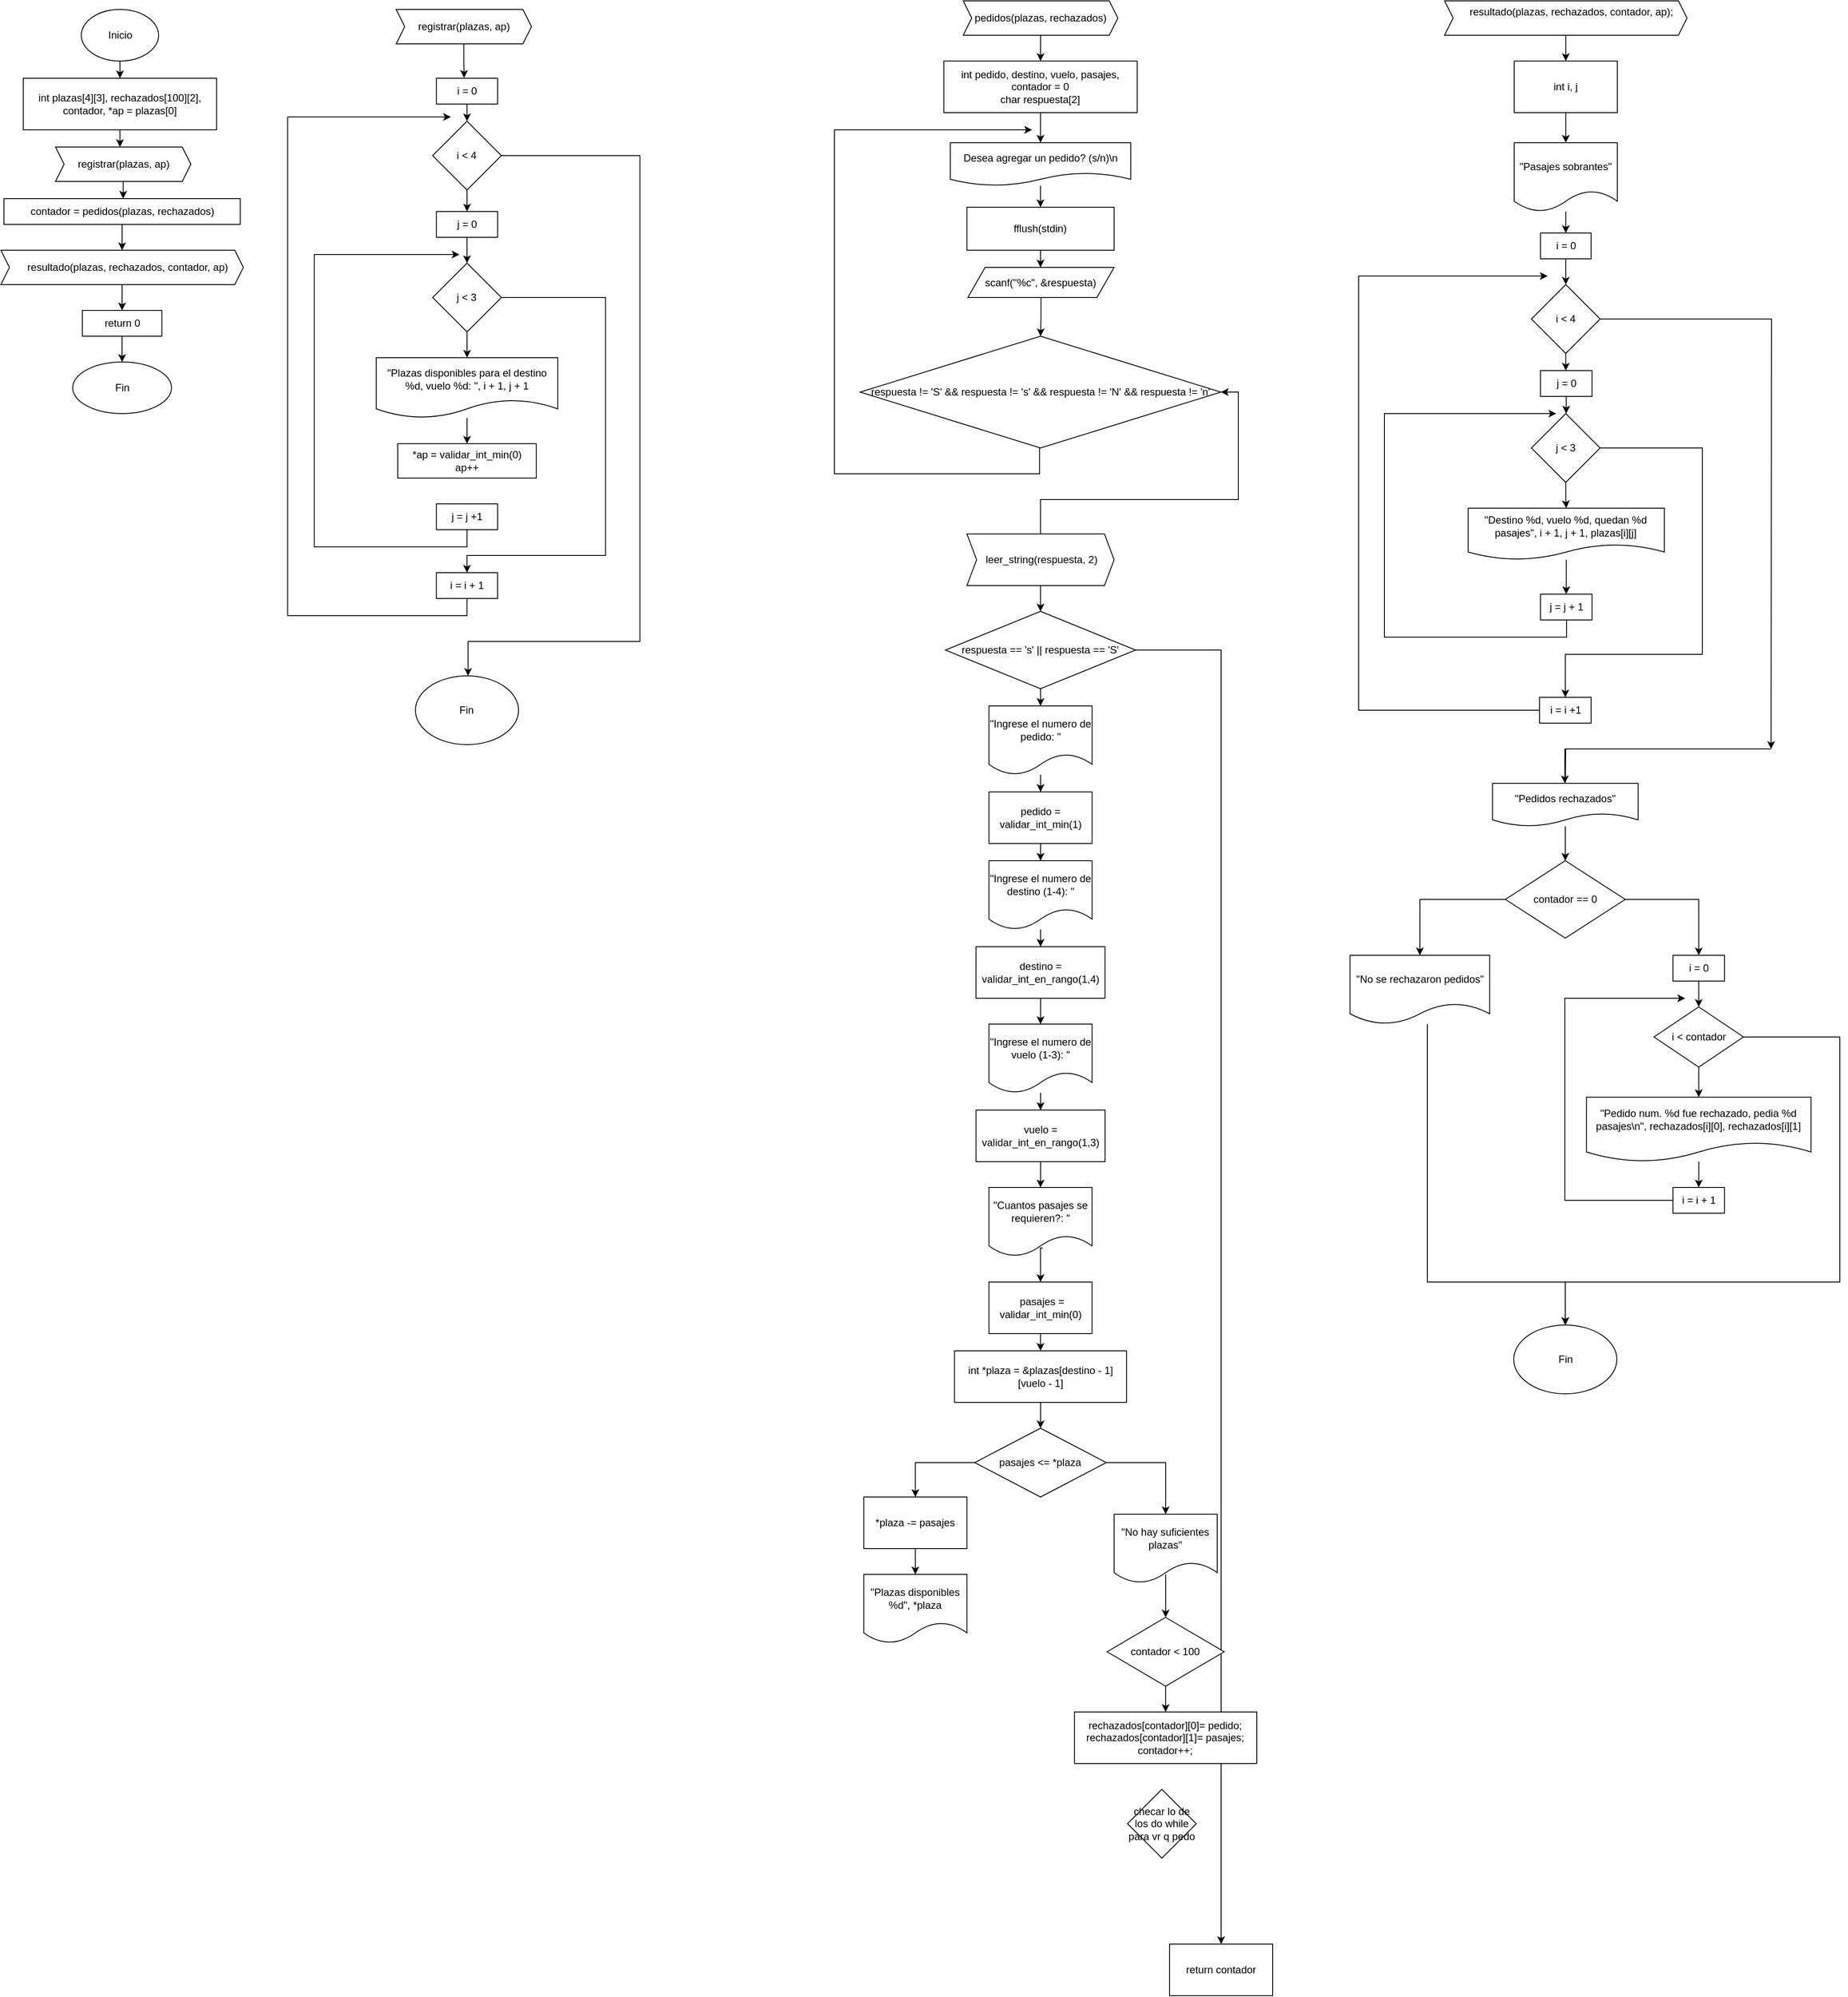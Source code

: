 <mxfile version="26.0.13">
  <diagram name="Page-1" id="MXzUVoiyVlAlxQEYChi9">
    <mxGraphModel dx="1561" dy="761" grid="1" gridSize="10" guides="1" tooltips="1" connect="1" arrows="1" fold="1" page="1" pageScale="1" pageWidth="850" pageHeight="1100" math="0" shadow="0">
      <root>
        <mxCell id="0" />
        <mxCell id="1" parent="0" />
        <mxCell id="Y0ORDH24EpjtyIVhWLws-6" value="" style="edgeStyle=orthogonalEdgeStyle;rounded=0;orthogonalLoop=1;jettySize=auto;html=1;" parent="1" source="Y0ORDH24EpjtyIVhWLws-1" target="Y0ORDH24EpjtyIVhWLws-5" edge="1">
          <mxGeometry relative="1" as="geometry" />
        </mxCell>
        <mxCell id="Y0ORDH24EpjtyIVhWLws-1" value="Inicio" style="ellipse;whiteSpace=wrap;html=1;" parent="1" vertex="1">
          <mxGeometry x="113.59" y="20" width="90" height="60" as="geometry" />
        </mxCell>
        <mxCell id="Y0ORDH24EpjtyIVhWLws-8" value="" style="edgeStyle=orthogonalEdgeStyle;rounded=0;orthogonalLoop=1;jettySize=auto;html=1;" parent="1" source="Y0ORDH24EpjtyIVhWLws-5" edge="1">
          <mxGeometry relative="1" as="geometry">
            <mxPoint x="158.659" y="180" as="targetPoint" />
          </mxGeometry>
        </mxCell>
        <mxCell id="Y0ORDH24EpjtyIVhWLws-5" value="int plazas[4][3], rechazados[100][2], contador, *ap = plazas[0]" style="rounded=0;whiteSpace=wrap;html=1;" parent="1" vertex="1">
          <mxGeometry x="46.09" y="100" width="225" height="60" as="geometry" />
        </mxCell>
        <mxCell id="Y0ORDH24EpjtyIVhWLws-17" value="" style="edgeStyle=orthogonalEdgeStyle;rounded=0;orthogonalLoop=1;jettySize=auto;html=1;" parent="1" source="Y0ORDH24EpjtyIVhWLws-14" edge="1">
          <mxGeometry relative="1" as="geometry">
            <mxPoint x="162.383" y="240" as="targetPoint" />
          </mxGeometry>
        </mxCell>
        <mxCell id="Y0ORDH24EpjtyIVhWLws-14" value="registrar(plazas, ap)" style="shape=step;perimeter=stepPerimeter;whiteSpace=wrap;html=1;fixedSize=1;size=10;" parent="1" vertex="1">
          <mxGeometry x="83.59" y="180" width="157.5" height="40" as="geometry" />
        </mxCell>
        <mxCell id="Y0ORDH24EpjtyIVhWLws-20" value="" style="edgeStyle=orthogonalEdgeStyle;rounded=0;orthogonalLoop=1;jettySize=auto;html=1;" parent="1" source="Y0ORDH24EpjtyIVhWLws-18" target="Y0ORDH24EpjtyIVhWLws-19" edge="1">
          <mxGeometry relative="1" as="geometry" />
        </mxCell>
        <mxCell id="Y0ORDH24EpjtyIVhWLws-18" value="contador = pedidos(plazas, rechazados)" style="rounded=0;whiteSpace=wrap;html=1;" parent="1" vertex="1">
          <mxGeometry x="23.59" y="240" width="275.01" height="30" as="geometry" />
        </mxCell>
        <mxCell id="Y0ORDH24EpjtyIVhWLws-22" value="" style="edgeStyle=orthogonalEdgeStyle;rounded=0;orthogonalLoop=1;jettySize=auto;html=1;" parent="1" source="Y0ORDH24EpjtyIVhWLws-19" target="Y0ORDH24EpjtyIVhWLws-21" edge="1">
          <mxGeometry relative="1" as="geometry" />
        </mxCell>
        <mxCell id="Y0ORDH24EpjtyIVhWLws-19" value="&lt;div&gt;&amp;nbsp; &amp;nbsp; resultado(plazas, rechazados, contador, ap)&lt;/div&gt;" style="shape=step;perimeter=stepPerimeter;whiteSpace=wrap;html=1;fixedSize=1;size=10;" parent="1" vertex="1">
          <mxGeometry x="20" y="300" width="282.18" height="40" as="geometry" />
        </mxCell>
        <mxCell id="Y0ORDH24EpjtyIVhWLws-24" value="" style="edgeStyle=orthogonalEdgeStyle;rounded=0;orthogonalLoop=1;jettySize=auto;html=1;" parent="1" source="Y0ORDH24EpjtyIVhWLws-21" target="Y0ORDH24EpjtyIVhWLws-23" edge="1">
          <mxGeometry relative="1" as="geometry" />
        </mxCell>
        <mxCell id="Y0ORDH24EpjtyIVhWLws-21" value="return 0" style="rounded=0;whiteSpace=wrap;html=1;" parent="1" vertex="1">
          <mxGeometry x="114.84" y="370" width="92.5" height="30" as="geometry" />
        </mxCell>
        <mxCell id="Y0ORDH24EpjtyIVhWLws-23" value="Fin" style="ellipse;whiteSpace=wrap;html=1;" parent="1" vertex="1">
          <mxGeometry x="103.59" y="430" width="115" height="60" as="geometry" />
        </mxCell>
        <mxCell id="Y0ORDH24EpjtyIVhWLws-38" value="" style="edgeStyle=orthogonalEdgeStyle;rounded=0;orthogonalLoop=1;jettySize=auto;html=1;" parent="1" source="Y0ORDH24EpjtyIVhWLws-26" target="Y0ORDH24EpjtyIVhWLws-32" edge="1">
          <mxGeometry relative="1" as="geometry" />
        </mxCell>
        <mxCell id="Y0ORDH24EpjtyIVhWLws-26" value="int pedido, destino, vuelo, pasajes, contador = 0&lt;div&gt;char respuesta[2]&lt;/div&gt;" style="rounded=0;whiteSpace=wrap;html=1;" parent="1" vertex="1">
          <mxGeometry x="1117.34" y="80" width="225" height="60" as="geometry" />
        </mxCell>
        <mxCell id="Y0ORDH24EpjtyIVhWLws-37" style="edgeStyle=orthogonalEdgeStyle;rounded=0;orthogonalLoop=1;jettySize=auto;html=1;" parent="1" edge="1">
          <mxGeometry relative="1" as="geometry">
            <mxPoint x="1220" y="160" as="targetPoint" />
            <mxPoint x="1228.68" y="529.998" as="sourcePoint" />
            <Array as="points">
              <mxPoint x="1229" y="560" />
              <mxPoint x="990" y="560" />
              <mxPoint x="990" y="160" />
            </Array>
          </mxGeometry>
        </mxCell>
        <mxCell id="Y0ORDH24EpjtyIVhWLws-29" value="respuesta != &#39;S&#39; &amp;amp;&amp;amp; respuesta != &#39;s&#39; &amp;amp;&amp;amp; respuesta != &#39;N&#39; &amp;amp;&amp;amp; respuesta != &#39;n&#39;" style="rhombus;whiteSpace=wrap;html=1;" parent="1" vertex="1">
          <mxGeometry x="1020" y="400" width="419.69" height="130" as="geometry" />
        </mxCell>
        <mxCell id="Y0ORDH24EpjtyIVhWLws-41" value="" style="edgeStyle=orthogonalEdgeStyle;rounded=0;orthogonalLoop=1;jettySize=auto;html=1;" parent="1" source="Y0ORDH24EpjtyIVhWLws-31" edge="1">
          <mxGeometry relative="1" as="geometry">
            <mxPoint x="1229.829" y="320" as="targetPoint" />
          </mxGeometry>
        </mxCell>
        <mxCell id="Y0ORDH24EpjtyIVhWLws-31" value="fflush(stdin)" style="rounded=0;whiteSpace=wrap;html=1;" parent="1" vertex="1">
          <mxGeometry x="1144.21" y="250" width="171.25" height="50" as="geometry" />
        </mxCell>
        <mxCell id="Y0ORDH24EpjtyIVhWLws-40" value="" style="edgeStyle=orthogonalEdgeStyle;rounded=0;orthogonalLoop=1;jettySize=auto;html=1;" parent="1" source="Y0ORDH24EpjtyIVhWLws-32" target="Y0ORDH24EpjtyIVhWLws-31" edge="1">
          <mxGeometry relative="1" as="geometry" />
        </mxCell>
        <mxCell id="Y0ORDH24EpjtyIVhWLws-32" value="Desea agregar un pedido? (s/n)\n" style="shape=document;whiteSpace=wrap;html=1;boundedLbl=1;" parent="1" vertex="1">
          <mxGeometry x="1124.84" y="175" width="210" height="50" as="geometry" />
        </mxCell>
        <mxCell id="Y0ORDH24EpjtyIVhWLws-42" value="" style="edgeStyle=orthogonalEdgeStyle;rounded=0;orthogonalLoop=1;jettySize=auto;html=1;exitX=0.5;exitY=1;exitDx=0;exitDy=0;" parent="1" source="Y0ORDH24EpjtyIVhWLws-173" target="Y0ORDH24EpjtyIVhWLws-29" edge="1">
          <mxGeometry relative="1" as="geometry">
            <mxPoint x="1229.829" y="380" as="sourcePoint" />
          </mxGeometry>
        </mxCell>
        <mxCell id="Y0ORDH24EpjtyIVhWLws-49" style="edgeStyle=orthogonalEdgeStyle;rounded=0;orthogonalLoop=1;jettySize=auto;html=1;entryX=1;entryY=0.5;entryDx=0;entryDy=0;" parent="1" source="Y0ORDH24EpjtyIVhWLws-34" target="Y0ORDH24EpjtyIVhWLws-29" edge="1">
          <mxGeometry relative="1" as="geometry">
            <Array as="points">
              <mxPoint x="1230" y="590" />
              <mxPoint x="1460" y="590" />
              <mxPoint x="1460" y="465" />
            </Array>
          </mxGeometry>
        </mxCell>
        <mxCell id="Y0ORDH24EpjtyIVhWLws-76" value="" style="edgeStyle=orthogonalEdgeStyle;rounded=0;orthogonalLoop=1;jettySize=auto;html=1;" parent="1" source="Y0ORDH24EpjtyIVhWLws-34" target="Y0ORDH24EpjtyIVhWLws-50" edge="1">
          <mxGeometry relative="1" as="geometry" />
        </mxCell>
        <mxCell id="Y0ORDH24EpjtyIVhWLws-34" value="&amp;nbsp;leer_string(respuesta, 2)" style="shape=step;perimeter=stepPerimeter;whiteSpace=wrap;html=1;fixedSize=1;size=11.24;" parent="1" vertex="1">
          <mxGeometry x="1144.23" y="630" width="171.24" height="60" as="geometry" />
        </mxCell>
        <mxCell id="Y0ORDH24EpjtyIVhWLws-79" value="" style="edgeStyle=orthogonalEdgeStyle;rounded=0;orthogonalLoop=1;jettySize=auto;html=1;" parent="1" source="Y0ORDH24EpjtyIVhWLws-50" target="Y0ORDH24EpjtyIVhWLws-51" edge="1">
          <mxGeometry relative="1" as="geometry" />
        </mxCell>
        <mxCell id="Y0ORDH24EpjtyIVhWLws-172" style="edgeStyle=orthogonalEdgeStyle;rounded=0;orthogonalLoop=1;jettySize=auto;html=1;entryX=0.5;entryY=0;entryDx=0;entryDy=0;" parent="1" source="Y0ORDH24EpjtyIVhWLws-50" target="Y0ORDH24EpjtyIVhWLws-73" edge="1">
          <mxGeometry relative="1" as="geometry">
            <mxPoint x="1520" y="2220" as="targetPoint" />
          </mxGeometry>
        </mxCell>
        <mxCell id="Y0ORDH24EpjtyIVhWLws-50" value="respuesta == &#39;s&#39; || respuesta == &#39;S&#39;" style="rhombus;whiteSpace=wrap;html=1;" parent="1" vertex="1">
          <mxGeometry x="1119.2" y="720" width="221.26" height="90" as="geometry" />
        </mxCell>
        <mxCell id="Y0ORDH24EpjtyIVhWLws-82" style="edgeStyle=orthogonalEdgeStyle;rounded=0;orthogonalLoop=1;jettySize=auto;html=1;entryX=0.5;entryY=0;entryDx=0;entryDy=0;" parent="1" source="Y0ORDH24EpjtyIVhWLws-51" target="Y0ORDH24EpjtyIVhWLws-52" edge="1">
          <mxGeometry relative="1" as="geometry" />
        </mxCell>
        <mxCell id="Y0ORDH24EpjtyIVhWLws-51" value="&quot;Ingrese el numero de pedido: &quot;" style="shape=document;whiteSpace=wrap;html=1;boundedLbl=1;" parent="1" vertex="1">
          <mxGeometry x="1169.85" y="830" width="120" height="80" as="geometry" />
        </mxCell>
        <mxCell id="Y0ORDH24EpjtyIVhWLws-83" style="edgeStyle=orthogonalEdgeStyle;rounded=0;orthogonalLoop=1;jettySize=auto;html=1;entryX=0.5;entryY=0;entryDx=0;entryDy=0;" parent="1" source="Y0ORDH24EpjtyIVhWLws-52" target="Y0ORDH24EpjtyIVhWLws-53" edge="1">
          <mxGeometry relative="1" as="geometry" />
        </mxCell>
        <mxCell id="Y0ORDH24EpjtyIVhWLws-52" value="pedido = validar_int_min(1)" style="rounded=0;whiteSpace=wrap;html=1;" parent="1" vertex="1">
          <mxGeometry x="1169.85" y="930" width="120" height="60" as="geometry" />
        </mxCell>
        <mxCell id="Y0ORDH24EpjtyIVhWLws-84" style="edgeStyle=orthogonalEdgeStyle;rounded=0;orthogonalLoop=1;jettySize=auto;html=1;entryX=0.5;entryY=0;entryDx=0;entryDy=0;" parent="1" source="Y0ORDH24EpjtyIVhWLws-53" target="Y0ORDH24EpjtyIVhWLws-54" edge="1">
          <mxGeometry relative="1" as="geometry" />
        </mxCell>
        <mxCell id="Y0ORDH24EpjtyIVhWLws-53" value="&quot;Ingrese el numero de destino (1-4): &quot;" style="shape=document;whiteSpace=wrap;html=1;boundedLbl=1;" parent="1" vertex="1">
          <mxGeometry x="1169.85" y="1010" width="120" height="80" as="geometry" />
        </mxCell>
        <mxCell id="Y0ORDH24EpjtyIVhWLws-86" style="edgeStyle=orthogonalEdgeStyle;rounded=0;orthogonalLoop=1;jettySize=auto;html=1;entryX=0.5;entryY=0;entryDx=0;entryDy=0;" parent="1" source="Y0ORDH24EpjtyIVhWLws-54" target="Y0ORDH24EpjtyIVhWLws-55" edge="1">
          <mxGeometry relative="1" as="geometry" />
        </mxCell>
        <mxCell id="Y0ORDH24EpjtyIVhWLws-54" value="destino = validar_int_en_rango(1,4)" style="rounded=0;whiteSpace=wrap;html=1;" parent="1" vertex="1">
          <mxGeometry x="1154.75" y="1110" width="150.15" height="60" as="geometry" />
        </mxCell>
        <mxCell id="Y0ORDH24EpjtyIVhWLws-87" style="edgeStyle=orthogonalEdgeStyle;rounded=0;orthogonalLoop=1;jettySize=auto;html=1;entryX=0.5;entryY=0;entryDx=0;entryDy=0;" parent="1" source="Y0ORDH24EpjtyIVhWLws-55" target="Y0ORDH24EpjtyIVhWLws-56" edge="1">
          <mxGeometry relative="1" as="geometry" />
        </mxCell>
        <mxCell id="Y0ORDH24EpjtyIVhWLws-55" value="&quot;Ingrese el numero de vuelo (1-3): &quot;" style="shape=document;whiteSpace=wrap;html=1;boundedLbl=1;" parent="1" vertex="1">
          <mxGeometry x="1169.85" y="1200" width="120" height="80" as="geometry" />
        </mxCell>
        <mxCell id="Y0ORDH24EpjtyIVhWLws-89" style="edgeStyle=orthogonalEdgeStyle;rounded=0;orthogonalLoop=1;jettySize=auto;html=1;entryX=0.5;entryY=0;entryDx=0;entryDy=0;" parent="1" source="Y0ORDH24EpjtyIVhWLws-56" target="Y0ORDH24EpjtyIVhWLws-57" edge="1">
          <mxGeometry relative="1" as="geometry" />
        </mxCell>
        <mxCell id="Y0ORDH24EpjtyIVhWLws-56" value="vuelo = validar_int_en_rango(1,3)" style="rounded=0;whiteSpace=wrap;html=1;" parent="1" vertex="1">
          <mxGeometry x="1154.78" y="1300" width="150.15" height="60" as="geometry" />
        </mxCell>
        <mxCell id="Y0ORDH24EpjtyIVhWLws-91" style="edgeStyle=orthogonalEdgeStyle;rounded=0;orthogonalLoop=1;jettySize=auto;html=1;entryX=0.5;entryY=0;entryDx=0;entryDy=0;exitX=0.521;exitY=0.879;exitDx=0;exitDy=0;exitPerimeter=0;" parent="1" source="Y0ORDH24EpjtyIVhWLws-57" target="Y0ORDH24EpjtyIVhWLws-58" edge="1">
          <mxGeometry relative="1" as="geometry" />
        </mxCell>
        <mxCell id="Y0ORDH24EpjtyIVhWLws-57" value="&quot;Cuantos pasajes se requieren?: &quot;" style="shape=document;whiteSpace=wrap;html=1;boundedLbl=1;" parent="1" vertex="1">
          <mxGeometry x="1169.83" y="1390" width="120" height="80" as="geometry" />
        </mxCell>
        <mxCell id="Y0ORDH24EpjtyIVhWLws-171" value="" style="edgeStyle=orthogonalEdgeStyle;rounded=0;orthogonalLoop=1;jettySize=auto;html=1;" parent="1" source="Y0ORDH24EpjtyIVhWLws-58" target="Y0ORDH24EpjtyIVhWLws-59" edge="1">
          <mxGeometry relative="1" as="geometry" />
        </mxCell>
        <mxCell id="Y0ORDH24EpjtyIVhWLws-58" value="&amp;nbsp;pasajes = validar_int_min(0)" style="rounded=0;whiteSpace=wrap;html=1;" parent="1" vertex="1">
          <mxGeometry x="1169.83" y="1500" width="120" height="60" as="geometry" />
        </mxCell>
        <mxCell id="Y0ORDH24EpjtyIVhWLws-92" value="" style="edgeStyle=orthogonalEdgeStyle;rounded=0;orthogonalLoop=1;jettySize=auto;html=1;" parent="1" source="Y0ORDH24EpjtyIVhWLws-59" target="Y0ORDH24EpjtyIVhWLws-60" edge="1">
          <mxGeometry relative="1" as="geometry" />
        </mxCell>
        <mxCell id="Y0ORDH24EpjtyIVhWLws-59" value="int *plaza = &amp;amp;plazas[destino - 1][vuelo - 1]" style="rounded=0;whiteSpace=wrap;html=1;" parent="1" vertex="1">
          <mxGeometry x="1129.77" y="1580" width="200.17" height="60" as="geometry" />
        </mxCell>
        <mxCell id="Y0ORDH24EpjtyIVhWLws-62" style="edgeStyle=orthogonalEdgeStyle;rounded=0;orthogonalLoop=1;jettySize=auto;html=1;exitX=0;exitY=0.5;exitDx=0;exitDy=0;entryX=0.5;entryY=0;entryDx=0;entryDy=0;" parent="1" source="Y0ORDH24EpjtyIVhWLws-60" target="Y0ORDH24EpjtyIVhWLws-61" edge="1">
          <mxGeometry relative="1" as="geometry" />
        </mxCell>
        <mxCell id="Y0ORDH24EpjtyIVhWLws-66" style="edgeStyle=orthogonalEdgeStyle;rounded=0;orthogonalLoop=1;jettySize=auto;html=1;entryX=0.5;entryY=0;entryDx=0;entryDy=0;" parent="1" source="Y0ORDH24EpjtyIVhWLws-60" target="Y0ORDH24EpjtyIVhWLws-65" edge="1">
          <mxGeometry relative="1" as="geometry" />
        </mxCell>
        <mxCell id="Y0ORDH24EpjtyIVhWLws-60" value="pasajes &amp;lt;= *plaza" style="rhombus;whiteSpace=wrap;html=1;" parent="1" vertex="1">
          <mxGeometry x="1153.27" y="1670" width="153.12" height="80" as="geometry" />
        </mxCell>
        <mxCell id="Y0ORDH24EpjtyIVhWLws-93" value="" style="edgeStyle=orthogonalEdgeStyle;rounded=0;orthogonalLoop=1;jettySize=auto;html=1;" parent="1" source="Y0ORDH24EpjtyIVhWLws-61" target="Y0ORDH24EpjtyIVhWLws-64" edge="1">
          <mxGeometry relative="1" as="geometry" />
        </mxCell>
        <mxCell id="Y0ORDH24EpjtyIVhWLws-61" value="*plaza -= pasajes" style="rounded=0;whiteSpace=wrap;html=1;" parent="1" vertex="1">
          <mxGeometry x="1024.21" y="1750" width="120" height="60" as="geometry" />
        </mxCell>
        <mxCell id="Y0ORDH24EpjtyIVhWLws-64" value="&quot;Plazas disponibles %d&quot;, *plaza" style="shape=document;whiteSpace=wrap;html=1;boundedLbl=1;" parent="1" vertex="1">
          <mxGeometry x="1024.21" y="1840" width="120" height="80" as="geometry" />
        </mxCell>
        <mxCell id="Y0ORDH24EpjtyIVhWLws-70" value="" style="edgeStyle=orthogonalEdgeStyle;rounded=0;orthogonalLoop=1;jettySize=auto;html=1;exitX=0.5;exitY=0.875;exitDx=0;exitDy=0;exitPerimeter=0;" parent="1" source="Y0ORDH24EpjtyIVhWLws-65" target="Y0ORDH24EpjtyIVhWLws-67" edge="1">
          <mxGeometry relative="1" as="geometry" />
        </mxCell>
        <mxCell id="Y0ORDH24EpjtyIVhWLws-65" value="&quot;No hay suficientes plazas&quot;" style="shape=document;whiteSpace=wrap;html=1;boundedLbl=1;" parent="1" vertex="1">
          <mxGeometry x="1315.46" y="1770" width="120" height="80" as="geometry" />
        </mxCell>
        <mxCell id="Y0ORDH24EpjtyIVhWLws-71" value="" style="edgeStyle=orthogonalEdgeStyle;rounded=0;orthogonalLoop=1;jettySize=auto;html=1;" parent="1" source="Y0ORDH24EpjtyIVhWLws-67" target="Y0ORDH24EpjtyIVhWLws-68" edge="1">
          <mxGeometry relative="1" as="geometry" />
        </mxCell>
        <mxCell id="Y0ORDH24EpjtyIVhWLws-67" value="contador &amp;lt; 100" style="rhombus;whiteSpace=wrap;html=1;" parent="1" vertex="1">
          <mxGeometry x="1307.33" y="1890" width="136.25" height="80" as="geometry" />
        </mxCell>
        <mxCell id="Y0ORDH24EpjtyIVhWLws-68" value="&lt;div&gt;rechazados[contador][0]= pedido;&lt;/div&gt;&lt;div&gt;rechazados[contador][1]= pasajes;&lt;/div&gt;&lt;div&gt;&lt;span style=&quot;background-color: transparent; color: light-dark(rgb(0, 0, 0), rgb(255, 255, 255));&quot;&gt;contador++;&lt;/span&gt;&lt;/div&gt;" style="rounded=0;whiteSpace=wrap;html=1;" parent="1" vertex="1">
          <mxGeometry x="1269.36" y="2000" width="212.19" height="60" as="geometry" />
        </mxCell>
        <mxCell id="Y0ORDH24EpjtyIVhWLws-72" value="checar lo de los do while para vr q pedo" style="rhombus;whiteSpace=wrap;html=1;" parent="1" vertex="1">
          <mxGeometry x="1331.09" y="2090" width="80" height="80" as="geometry" />
        </mxCell>
        <mxCell id="Y0ORDH24EpjtyIVhWLws-73" value="return contador" style="rounded=0;whiteSpace=wrap;html=1;" parent="1" vertex="1">
          <mxGeometry x="1380" y="2270" width="120" height="60" as="geometry" />
        </mxCell>
        <mxCell id="Y0ORDH24EpjtyIVhWLws-75" value="" style="edgeStyle=orthogonalEdgeStyle;rounded=0;orthogonalLoop=1;jettySize=auto;html=1;" parent="1" source="Y0ORDH24EpjtyIVhWLws-74" target="Y0ORDH24EpjtyIVhWLws-26" edge="1">
          <mxGeometry relative="1" as="geometry" />
        </mxCell>
        <mxCell id="Y0ORDH24EpjtyIVhWLws-74" value="pedidos(plazas, rechazados)" style="shape=step;perimeter=stepPerimeter;whiteSpace=wrap;html=1;fixedSize=1;size=10;" parent="1" vertex="1">
          <mxGeometry x="1139.85" y="10" width="180" height="40" as="geometry" />
        </mxCell>
        <mxCell id="Y0ORDH24EpjtyIVhWLws-94" value="registrar(plazas, ap)" style="shape=step;perimeter=stepPerimeter;whiteSpace=wrap;html=1;fixedSize=1;size=10;" parent="1" vertex="1">
          <mxGeometry x="480" y="20" width="157.5" height="40" as="geometry" />
        </mxCell>
        <mxCell id="oZeyRn-e2W6UVCqxWN6G-3" style="edgeStyle=orthogonalEdgeStyle;rounded=0;orthogonalLoop=1;jettySize=auto;html=1;entryX=0.5;entryY=0;entryDx=0;entryDy=0;" edge="1" parent="1" source="Y0ORDH24EpjtyIVhWLws-96" target="Y0ORDH24EpjtyIVhWLws-97">
          <mxGeometry relative="1" as="geometry" />
        </mxCell>
        <mxCell id="Y0ORDH24EpjtyIVhWLws-96" value="i = 0" style="rounded=0;whiteSpace=wrap;html=1;" parent="1" vertex="1">
          <mxGeometry x="526.84" y="100" width="71.25" height="30" as="geometry" />
        </mxCell>
        <mxCell id="Y0ORDH24EpjtyIVhWLws-103" value="" style="edgeStyle=orthogonalEdgeStyle;rounded=0;orthogonalLoop=1;jettySize=auto;html=1;" parent="1" source="Y0ORDH24EpjtyIVhWLws-97" target="Y0ORDH24EpjtyIVhWLws-102" edge="1">
          <mxGeometry relative="1" as="geometry" />
        </mxCell>
        <mxCell id="Y0ORDH24EpjtyIVhWLws-119" style="edgeStyle=orthogonalEdgeStyle;rounded=0;orthogonalLoop=1;jettySize=auto;html=1;exitX=1;exitY=0.5;exitDx=0;exitDy=0;" parent="1" source="Y0ORDH24EpjtyIVhWLws-97" target="Y0ORDH24EpjtyIVhWLws-118" edge="1">
          <mxGeometry relative="1" as="geometry">
            <Array as="points">
              <mxPoint x="763.7" y="190" />
              <mxPoint x="763.7" y="755" />
              <mxPoint x="563.7" y="755" />
            </Array>
          </mxGeometry>
        </mxCell>
        <mxCell id="Y0ORDH24EpjtyIVhWLws-97" value="i &amp;lt; 4" style="rhombus;whiteSpace=wrap;html=1;" parent="1" vertex="1">
          <mxGeometry x="522.45" y="150" width="80" height="80" as="geometry" />
        </mxCell>
        <mxCell id="Y0ORDH24EpjtyIVhWLws-105" value="" style="edgeStyle=orthogonalEdgeStyle;rounded=0;orthogonalLoop=1;jettySize=auto;html=1;" parent="1" source="Y0ORDH24EpjtyIVhWLws-102" target="Y0ORDH24EpjtyIVhWLws-104" edge="1">
          <mxGeometry relative="1" as="geometry" />
        </mxCell>
        <mxCell id="Y0ORDH24EpjtyIVhWLws-102" value="j = 0" style="rounded=0;whiteSpace=wrap;html=1;" parent="1" vertex="1">
          <mxGeometry x="526.84" y="255" width="71.25" height="30" as="geometry" />
        </mxCell>
        <mxCell id="Y0ORDH24EpjtyIVhWLws-107" value="" style="edgeStyle=orthogonalEdgeStyle;rounded=0;orthogonalLoop=1;jettySize=auto;html=1;" parent="1" source="Y0ORDH24EpjtyIVhWLws-104" target="Y0ORDH24EpjtyIVhWLws-106" edge="1">
          <mxGeometry relative="1" as="geometry" />
        </mxCell>
        <mxCell id="Y0ORDH24EpjtyIVhWLws-115" style="edgeStyle=orthogonalEdgeStyle;rounded=0;orthogonalLoop=1;jettySize=auto;html=1;exitX=1;exitY=0.5;exitDx=0;exitDy=0;entryX=0.5;entryY=0;entryDx=0;entryDy=0;" parent="1" source="Y0ORDH24EpjtyIVhWLws-104" target="Y0ORDH24EpjtyIVhWLws-114" edge="1">
          <mxGeometry relative="1" as="geometry">
            <Array as="points">
              <mxPoint x="723.7" y="355" />
              <mxPoint x="723.7" y="655" />
              <mxPoint x="562.7" y="655" />
            </Array>
          </mxGeometry>
        </mxCell>
        <mxCell id="Y0ORDH24EpjtyIVhWLws-104" value="j &amp;lt; 3" style="rhombus;whiteSpace=wrap;html=1;" parent="1" vertex="1">
          <mxGeometry x="522.47" y="315" width="80" height="80" as="geometry" />
        </mxCell>
        <mxCell id="Y0ORDH24EpjtyIVhWLws-111" value="" style="edgeStyle=orthogonalEdgeStyle;rounded=0;orthogonalLoop=1;jettySize=auto;html=1;" parent="1" source="Y0ORDH24EpjtyIVhWLws-106" target="Y0ORDH24EpjtyIVhWLws-108" edge="1">
          <mxGeometry relative="1" as="geometry" />
        </mxCell>
        <mxCell id="Y0ORDH24EpjtyIVhWLws-106" value="&quot;Plazas disponibles para el destino %d, vuelo %d: &quot;, i + 1, j + 1" style="shape=document;whiteSpace=wrap;html=1;boundedLbl=1;" parent="1" vertex="1">
          <mxGeometry x="456.85" y="425" width="211.23" height="70" as="geometry" />
        </mxCell>
        <mxCell id="Y0ORDH24EpjtyIVhWLws-108" value="*ap = validar_int_min(0)&lt;div&gt;ap++&lt;/div&gt;" style="rounded=0;whiteSpace=wrap;html=1;" parent="1" vertex="1">
          <mxGeometry x="481.83" y="525" width="161.25" height="40" as="geometry" />
        </mxCell>
        <mxCell id="Y0ORDH24EpjtyIVhWLws-113" style="edgeStyle=orthogonalEdgeStyle;rounded=0;orthogonalLoop=1;jettySize=auto;html=1;" parent="1" source="Y0ORDH24EpjtyIVhWLws-112" edge="1">
          <mxGeometry relative="1" as="geometry">
            <mxPoint x="553.7" y="305" as="targetPoint" />
            <Array as="points">
              <mxPoint x="562.7" y="645" />
              <mxPoint x="384.7" y="645" />
              <mxPoint x="384.7" y="305" />
            </Array>
          </mxGeometry>
        </mxCell>
        <mxCell id="Y0ORDH24EpjtyIVhWLws-112" value="j = j +1" style="rounded=0;whiteSpace=wrap;html=1;" parent="1" vertex="1">
          <mxGeometry x="526.83" y="595" width="71.25" height="30" as="geometry" />
        </mxCell>
        <mxCell id="Y0ORDH24EpjtyIVhWLws-116" style="edgeStyle=orthogonalEdgeStyle;rounded=0;orthogonalLoop=1;jettySize=auto;html=1;exitX=0.5;exitY=1;exitDx=0;exitDy=0;" parent="1" source="Y0ORDH24EpjtyIVhWLws-114" edge="1">
          <mxGeometry relative="1" as="geometry">
            <mxPoint x="543.7" y="145" as="targetPoint" />
            <mxPoint x="436.82" y="690.034" as="sourcePoint" />
            <Array as="points">
              <mxPoint x="562.7" y="725" />
              <mxPoint x="353.7" y="725" />
              <mxPoint x="353.7" y="145" />
            </Array>
          </mxGeometry>
        </mxCell>
        <mxCell id="Y0ORDH24EpjtyIVhWLws-114" value="i = i + 1" style="rounded=0;whiteSpace=wrap;html=1;" parent="1" vertex="1">
          <mxGeometry x="526.82" y="675" width="71.25" height="30" as="geometry" />
        </mxCell>
        <mxCell id="Y0ORDH24EpjtyIVhWLws-118" value="Fin" style="ellipse;whiteSpace=wrap;html=1;" parent="1" vertex="1">
          <mxGeometry x="502.44" y="795" width="120" height="80" as="geometry" />
        </mxCell>
        <mxCell id="Y0ORDH24EpjtyIVhWLws-122" value="" style="edgeStyle=orthogonalEdgeStyle;rounded=0;orthogonalLoop=1;jettySize=auto;html=1;" parent="1" source="Y0ORDH24EpjtyIVhWLws-120" target="Y0ORDH24EpjtyIVhWLws-121" edge="1">
          <mxGeometry relative="1" as="geometry" />
        </mxCell>
        <mxCell id="Y0ORDH24EpjtyIVhWLws-120" value="&lt;div&gt;&amp;nbsp; &amp;nbsp; resultado(plazas, rechazados, contador, ap);&lt;/div&gt;&lt;div&gt;&lt;br&gt;&lt;/div&gt;" style="shape=step;perimeter=stepPerimeter;whiteSpace=wrap;html=1;fixedSize=1;size=10;" parent="1" vertex="1">
          <mxGeometry x="1700" y="10" width="282.18" height="40" as="geometry" />
        </mxCell>
        <mxCell id="Y0ORDH24EpjtyIVhWLws-124" value="" style="edgeStyle=orthogonalEdgeStyle;rounded=0;orthogonalLoop=1;jettySize=auto;html=1;" parent="1" source="Y0ORDH24EpjtyIVhWLws-121" target="Y0ORDH24EpjtyIVhWLws-123" edge="1">
          <mxGeometry relative="1" as="geometry" />
        </mxCell>
        <mxCell id="Y0ORDH24EpjtyIVhWLws-121" value="int i, j" style="rounded=0;whiteSpace=wrap;html=1;" parent="1" vertex="1">
          <mxGeometry x="1781.09" y="80" width="120" height="60" as="geometry" />
        </mxCell>
        <mxCell id="Y0ORDH24EpjtyIVhWLws-127" value="" style="edgeStyle=orthogonalEdgeStyle;rounded=0;orthogonalLoop=1;jettySize=auto;html=1;" parent="1" source="Y0ORDH24EpjtyIVhWLws-123" target="Y0ORDH24EpjtyIVhWLws-126" edge="1">
          <mxGeometry relative="1" as="geometry" />
        </mxCell>
        <mxCell id="Y0ORDH24EpjtyIVhWLws-123" value="&quot;Pasajes sobrantes&quot;" style="shape=document;whiteSpace=wrap;html=1;boundedLbl=1;" parent="1" vertex="1">
          <mxGeometry x="1781.09" y="175" width="120" height="80" as="geometry" />
        </mxCell>
        <mxCell id="Y0ORDH24EpjtyIVhWLws-130" value="" style="edgeStyle=orthogonalEdgeStyle;rounded=0;orthogonalLoop=1;jettySize=auto;html=1;" parent="1" source="Y0ORDH24EpjtyIVhWLws-125" target="Y0ORDH24EpjtyIVhWLws-129" edge="1">
          <mxGeometry relative="1" as="geometry" />
        </mxCell>
        <mxCell id="Y0ORDH24EpjtyIVhWLws-148" style="edgeStyle=orthogonalEdgeStyle;rounded=0;orthogonalLoop=1;jettySize=auto;html=1;exitX=1;exitY=0.5;exitDx=0;exitDy=0;" parent="1" source="Y0ORDH24EpjtyIVhWLws-125" edge="1">
          <mxGeometry relative="1" as="geometry">
            <mxPoint x="2080" y="880.0" as="targetPoint" />
          </mxGeometry>
        </mxCell>
        <mxCell id="Y0ORDH24EpjtyIVhWLws-125" value="i &amp;lt; 4" style="rhombus;whiteSpace=wrap;html=1;" parent="1" vertex="1">
          <mxGeometry x="1801.09" y="340" width="80" height="80" as="geometry" />
        </mxCell>
        <mxCell id="Y0ORDH24EpjtyIVhWLws-128" value="" style="edgeStyle=orthogonalEdgeStyle;rounded=0;orthogonalLoop=1;jettySize=auto;html=1;" parent="1" source="Y0ORDH24EpjtyIVhWLws-126" target="Y0ORDH24EpjtyIVhWLws-125" edge="1">
          <mxGeometry relative="1" as="geometry" />
        </mxCell>
        <mxCell id="Y0ORDH24EpjtyIVhWLws-126" value="i = 0" style="rounded=0;whiteSpace=wrap;html=1;" parent="1" vertex="1">
          <mxGeometry x="1811.64" y="280" width="58.91" height="30" as="geometry" />
        </mxCell>
        <mxCell id="Y0ORDH24EpjtyIVhWLws-132" value="" style="edgeStyle=orthogonalEdgeStyle;rounded=0;orthogonalLoop=1;jettySize=auto;html=1;" parent="1" source="Y0ORDH24EpjtyIVhWLws-129" target="Y0ORDH24EpjtyIVhWLws-131" edge="1">
          <mxGeometry relative="1" as="geometry" />
        </mxCell>
        <mxCell id="Y0ORDH24EpjtyIVhWLws-129" value="j = 0" style="rounded=0;whiteSpace=wrap;html=1;" parent="1" vertex="1">
          <mxGeometry x="1811.64" y="440" width="60" height="30" as="geometry" />
        </mxCell>
        <mxCell id="Y0ORDH24EpjtyIVhWLws-134" value="" style="edgeStyle=orthogonalEdgeStyle;rounded=0;orthogonalLoop=1;jettySize=auto;html=1;" parent="1" source="Y0ORDH24EpjtyIVhWLws-131" target="Y0ORDH24EpjtyIVhWLws-133" edge="1">
          <mxGeometry relative="1" as="geometry" />
        </mxCell>
        <mxCell id="Y0ORDH24EpjtyIVhWLws-140" style="edgeStyle=orthogonalEdgeStyle;rounded=0;orthogonalLoop=1;jettySize=auto;html=1;exitX=1;exitY=0.5;exitDx=0;exitDy=0;entryX=0.5;entryY=0;entryDx=0;entryDy=0;" parent="1" source="Y0ORDH24EpjtyIVhWLws-131" target="Y0ORDH24EpjtyIVhWLws-139" edge="1">
          <mxGeometry relative="1" as="geometry">
            <Array as="points">
              <mxPoint x="2000" y="530" />
              <mxPoint x="2000" y="770" />
              <mxPoint x="1841" y="770" />
            </Array>
          </mxGeometry>
        </mxCell>
        <mxCell id="Y0ORDH24EpjtyIVhWLws-131" value="j &amp;lt; 3" style="rhombus;whiteSpace=wrap;html=1;" parent="1" vertex="1">
          <mxGeometry x="1801.09" y="490" width="80" height="80" as="geometry" />
        </mxCell>
        <mxCell id="Y0ORDH24EpjtyIVhWLws-136" value="" style="edgeStyle=orthogonalEdgeStyle;rounded=0;orthogonalLoop=1;jettySize=auto;html=1;" parent="1" source="Y0ORDH24EpjtyIVhWLws-133" target="Y0ORDH24EpjtyIVhWLws-135" edge="1">
          <mxGeometry relative="1" as="geometry" />
        </mxCell>
        <mxCell id="Y0ORDH24EpjtyIVhWLws-133" value="&quot;Destino %d, vuelo %d, quedan %d pasajes&quot;, i + 1, j + 1, plazas[i][j]" style="shape=document;whiteSpace=wrap;html=1;boundedLbl=1;" parent="1" vertex="1">
          <mxGeometry x="1727.46" y="600" width="228.36" height="60" as="geometry" />
        </mxCell>
        <mxCell id="Y0ORDH24EpjtyIVhWLws-137" style="edgeStyle=orthogonalEdgeStyle;rounded=0;orthogonalLoop=1;jettySize=auto;html=1;exitX=0.5;exitY=1;exitDx=0;exitDy=0;" parent="1" edge="1">
          <mxGeometry relative="1" as="geometry">
            <mxPoint x="1830" y="490" as="targetPoint" />
            <mxPoint x="1831.6" y="729.96" as="sourcePoint" />
            <Array as="points">
              <mxPoint x="1842" y="730" />
              <mxPoint x="1842" y="750" />
              <mxPoint x="1630" y="750" />
              <mxPoint x="1630" y="490" />
              <mxPoint x="1830" y="490" />
            </Array>
          </mxGeometry>
        </mxCell>
        <mxCell id="Y0ORDH24EpjtyIVhWLws-135" value="j = j + 1" style="rounded=0;whiteSpace=wrap;html=1;" parent="1" vertex="1">
          <mxGeometry x="1811.64" y="700" width="60" height="30" as="geometry" />
        </mxCell>
        <mxCell id="Y0ORDH24EpjtyIVhWLws-141" style="edgeStyle=orthogonalEdgeStyle;rounded=0;orthogonalLoop=1;jettySize=auto;html=1;" parent="1" source="Y0ORDH24EpjtyIVhWLws-139" edge="1">
          <mxGeometry relative="1" as="geometry">
            <mxPoint x="1820" y="330" as="targetPoint" />
            <Array as="points">
              <mxPoint x="1600" y="835" />
              <mxPoint x="1600" y="330" />
              <mxPoint x="1801" y="330" />
            </Array>
          </mxGeometry>
        </mxCell>
        <mxCell id="Y0ORDH24EpjtyIVhWLws-139" value="i = i +1" style="rounded=0;whiteSpace=wrap;html=1;" parent="1" vertex="1">
          <mxGeometry x="1810.55" y="820" width="60" height="30" as="geometry" />
        </mxCell>
        <mxCell id="Y0ORDH24EpjtyIVhWLws-154" value="" style="edgeStyle=orthogonalEdgeStyle;rounded=0;orthogonalLoop=1;jettySize=auto;html=1;" parent="1" source="Y0ORDH24EpjtyIVhWLws-142" target="Y0ORDH24EpjtyIVhWLws-153" edge="1">
          <mxGeometry relative="1" as="geometry" />
        </mxCell>
        <mxCell id="Y0ORDH24EpjtyIVhWLws-142" value="&quot;Pedidos rechazados&quot;" style="shape=document;whiteSpace=wrap;html=1;boundedLbl=1;" parent="1" vertex="1">
          <mxGeometry x="1755.82" y="920" width="169.45" height="50" as="geometry" />
        </mxCell>
        <mxCell id="Y0ORDH24EpjtyIVhWLws-150" value="" style="endArrow=none;html=1;rounded=0;" parent="1" edge="1">
          <mxGeometry width="50" height="50" relative="1" as="geometry">
            <mxPoint x="1840" y="880" as="sourcePoint" />
            <mxPoint x="2080" y="880" as="targetPoint" />
          </mxGeometry>
        </mxCell>
        <mxCell id="Y0ORDH24EpjtyIVhWLws-151" value="" style="endArrow=none;html=1;rounded=0;exitX=0.5;exitY=0;exitDx=0;exitDy=0;" parent="1" source="Y0ORDH24EpjtyIVhWLws-142" edge="1">
          <mxGeometry width="50" height="50" relative="1" as="geometry">
            <mxPoint x="1710" y="720" as="sourcePoint" />
            <mxPoint x="1841" y="880" as="targetPoint" />
          </mxGeometry>
        </mxCell>
        <mxCell id="Y0ORDH24EpjtyIVhWLws-152" value="" style="endArrow=classic;html=1;rounded=0;" parent="1" edge="1">
          <mxGeometry width="50" height="50" relative="1" as="geometry">
            <mxPoint x="1840" y="880" as="sourcePoint" />
            <mxPoint x="1840" y="920" as="targetPoint" />
          </mxGeometry>
        </mxCell>
        <mxCell id="Y0ORDH24EpjtyIVhWLws-156" style="edgeStyle=orthogonalEdgeStyle;rounded=0;orthogonalLoop=1;jettySize=auto;html=1;entryX=0.5;entryY=0;entryDx=0;entryDy=0;" parent="1" source="Y0ORDH24EpjtyIVhWLws-153" target="Y0ORDH24EpjtyIVhWLws-155" edge="1">
          <mxGeometry relative="1" as="geometry" />
        </mxCell>
        <mxCell id="Y0ORDH24EpjtyIVhWLws-160" style="edgeStyle=orthogonalEdgeStyle;rounded=0;orthogonalLoop=1;jettySize=auto;html=1;entryX=0.5;entryY=0;entryDx=0;entryDy=0;" parent="1" source="Y0ORDH24EpjtyIVhWLws-153" target="Y0ORDH24EpjtyIVhWLws-159" edge="1">
          <mxGeometry relative="1" as="geometry" />
        </mxCell>
        <mxCell id="Y0ORDH24EpjtyIVhWLws-153" value="contador == 0" style="rhombus;whiteSpace=wrap;html=1;" parent="1" vertex="1">
          <mxGeometry x="1770.81" y="1010" width="139.46" height="90" as="geometry" />
        </mxCell>
        <mxCell id="Y0ORDH24EpjtyIVhWLws-169" style="edgeStyle=orthogonalEdgeStyle;rounded=0;orthogonalLoop=1;jettySize=auto;html=1;entryX=0.5;entryY=0;entryDx=0;entryDy=0;" parent="1" source="Y0ORDH24EpjtyIVhWLws-155" target="Y0ORDH24EpjtyIVhWLws-167" edge="1">
          <mxGeometry relative="1" as="geometry">
            <mxPoint x="1840" y="1510" as="targetPoint" />
            <Array as="points">
              <mxPoint x="1680" y="1500" />
              <mxPoint x="1840" y="1500" />
            </Array>
          </mxGeometry>
        </mxCell>
        <mxCell id="Y0ORDH24EpjtyIVhWLws-155" value="&quot;No se rechazaron pedidos&quot;" style="shape=document;whiteSpace=wrap;html=1;boundedLbl=1;" parent="1" vertex="1">
          <mxGeometry x="1590" y="1120" width="162.54" height="80" as="geometry" />
        </mxCell>
        <mxCell id="Y0ORDH24EpjtyIVhWLws-163" value="" style="edgeStyle=orthogonalEdgeStyle;rounded=0;orthogonalLoop=1;jettySize=auto;html=1;" parent="1" source="Y0ORDH24EpjtyIVhWLws-157" target="Y0ORDH24EpjtyIVhWLws-162" edge="1">
          <mxGeometry relative="1" as="geometry" />
        </mxCell>
        <mxCell id="Y0ORDH24EpjtyIVhWLws-168" style="edgeStyle=orthogonalEdgeStyle;rounded=0;orthogonalLoop=1;jettySize=auto;html=1;exitX=1;exitY=0.5;exitDx=0;exitDy=0;entryX=0.5;entryY=0;entryDx=0;entryDy=0;" parent="1" source="Y0ORDH24EpjtyIVhWLws-157" target="Y0ORDH24EpjtyIVhWLws-167" edge="1">
          <mxGeometry relative="1" as="geometry">
            <Array as="points">
              <mxPoint x="2160" y="1215" />
              <mxPoint x="2160" y="1500" />
            </Array>
          </mxGeometry>
        </mxCell>
        <mxCell id="Y0ORDH24EpjtyIVhWLws-157" value="i &amp;lt; contador" style="rhombus;whiteSpace=wrap;html=1;" parent="1" vertex="1">
          <mxGeometry x="1943.73" y="1180" width="104.18" height="70" as="geometry" />
        </mxCell>
        <mxCell id="Y0ORDH24EpjtyIVhWLws-161" value="" style="edgeStyle=orthogonalEdgeStyle;rounded=0;orthogonalLoop=1;jettySize=auto;html=1;" parent="1" source="Y0ORDH24EpjtyIVhWLws-159" target="Y0ORDH24EpjtyIVhWLws-157" edge="1">
          <mxGeometry relative="1" as="geometry" />
        </mxCell>
        <mxCell id="Y0ORDH24EpjtyIVhWLws-159" value="i = 0" style="rounded=0;whiteSpace=wrap;html=1;" parent="1" vertex="1">
          <mxGeometry x="1965.82" y="1120" width="60" height="30" as="geometry" />
        </mxCell>
        <mxCell id="Y0ORDH24EpjtyIVhWLws-165" value="" style="edgeStyle=orthogonalEdgeStyle;rounded=0;orthogonalLoop=1;jettySize=auto;html=1;" parent="1" source="Y0ORDH24EpjtyIVhWLws-162" target="Y0ORDH24EpjtyIVhWLws-164" edge="1">
          <mxGeometry relative="1" as="geometry" />
        </mxCell>
        <mxCell id="Y0ORDH24EpjtyIVhWLws-162" value="&quot;Pedido num. %d fue rechazado, pedia %d pasajes\n&quot;, rechazados[i][0], rechazados[i][1]" style="shape=document;whiteSpace=wrap;html=1;boundedLbl=1;" parent="1" vertex="1">
          <mxGeometry x="1865.18" y="1285" width="261.27" height="75" as="geometry" />
        </mxCell>
        <mxCell id="Y0ORDH24EpjtyIVhWLws-166" style="edgeStyle=orthogonalEdgeStyle;rounded=0;orthogonalLoop=1;jettySize=auto;html=1;" parent="1" source="Y0ORDH24EpjtyIVhWLws-164" edge="1">
          <mxGeometry relative="1" as="geometry">
            <mxPoint x="1980" y="1170" as="targetPoint" />
            <Array as="points">
              <mxPoint x="1840" y="1405" />
              <mxPoint x="1840" y="1170" />
            </Array>
          </mxGeometry>
        </mxCell>
        <mxCell id="Y0ORDH24EpjtyIVhWLws-164" value="i = i + 1" style="rounded=0;whiteSpace=wrap;html=1;" parent="1" vertex="1">
          <mxGeometry x="1965.82" y="1390" width="60" height="30" as="geometry" />
        </mxCell>
        <mxCell id="Y0ORDH24EpjtyIVhWLws-167" value="Fin" style="ellipse;whiteSpace=wrap;html=1;" parent="1" vertex="1">
          <mxGeometry x="1780.54" y="1550" width="120" height="80" as="geometry" />
        </mxCell>
        <mxCell id="Y0ORDH24EpjtyIVhWLws-173" value="scanf(&quot;%c&quot;, &amp;amp;respuesta)" style="shape=parallelogram;perimeter=parallelogramPerimeter;whiteSpace=wrap;html=1;fixedSize=1;" parent="1" vertex="1">
          <mxGeometry x="1145.29" y="320" width="170.18" height="35" as="geometry" />
        </mxCell>
        <mxCell id="oZeyRn-e2W6UVCqxWN6G-2" style="edgeStyle=orthogonalEdgeStyle;rounded=0;orthogonalLoop=1;jettySize=auto;html=1;entryX=0.453;entryY=-0.014;entryDx=0;entryDy=0;entryPerimeter=0;" edge="1" parent="1" source="Y0ORDH24EpjtyIVhWLws-94" target="Y0ORDH24EpjtyIVhWLws-96">
          <mxGeometry relative="1" as="geometry" />
        </mxCell>
      </root>
    </mxGraphModel>
  </diagram>
</mxfile>
